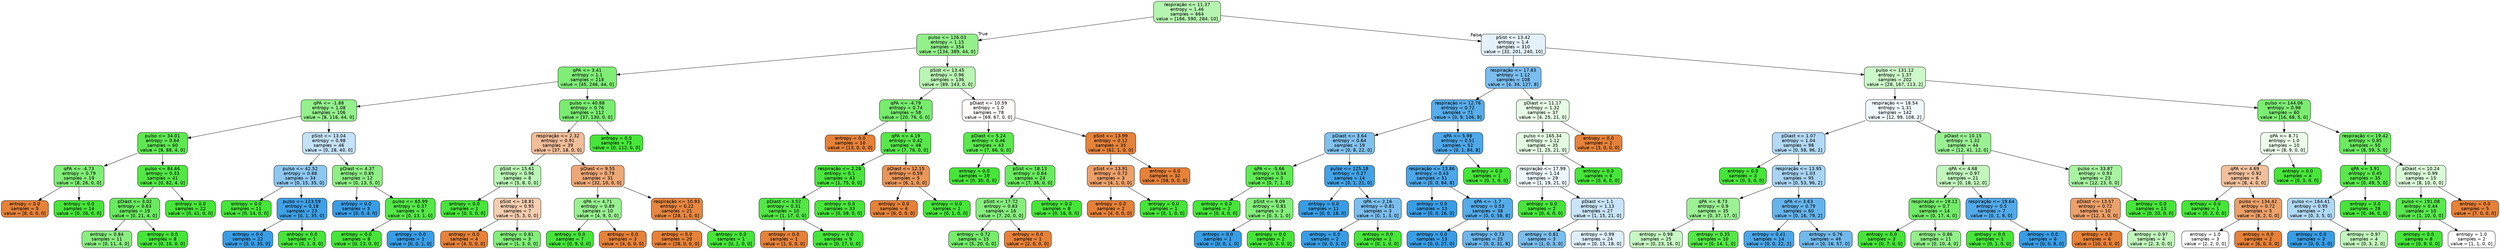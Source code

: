 digraph Tree {
node [shape=box, style="filled, rounded", color="black", fontname="helvetica"] ;
edge [fontname="helvetica"] ;
0 [label="respiração <= 11.37\nentropy = 1.46\nsamples = 664\nvalue = [166, 590, 284, 10]", fillcolor="#b5f5b0"] ;
1 [label="pulso <= 126.03\nentropy = 1.15\nsamples = 354\nvalue = [134, 389, 44, 0]", fillcolor="#93f08a"] ;
0 -> 1 [labeldistance=2.5, labelangle=45, headlabel="True"] ;
2 [label="qPA <= 3.41\nentropy = 1.1\nsamples = 218\nvalue = [45, 246, 44, 0]", fillcolor="#7fed76"] ;
1 -> 2 ;
3 [label="qPA <= -1.88\nentropy = 1.08\nsamples = 106\nvalue = [8, 116, 44, 0]", fillcolor="#94f08c"] ;
2 -> 3 ;
4 [label="pulso <= 34.01\nentropy = 0.64\nsamples = 60\nvalue = [8, 88, 4, 0]", fillcolor="#5fe853"] ;
3 -> 4 ;
5 [label="qPA <= -4.73\nentropy = 0.79\nsamples = 19\nvalue = [8, 26, 0, 0]", fillcolor="#80ed76"] ;
4 -> 5 ;
6 [label="entropy = 0.0\nsamples = 5\nvalue = [8, 0, 0, 0]", fillcolor="#e58139"] ;
5 -> 6 ;
7 [label="entropy = 0.0\nsamples = 14\nvalue = [0, 26, 0, 0]", fillcolor="#47e539"] ;
5 -> 7 ;
8 [label="pulso <= 84.66\nentropy = 0.33\nsamples = 41\nvalue = [0, 62, 4, 0]", fillcolor="#53e746"] ;
4 -> 8 ;
9 [label="pDiast <= 3.02\nentropy = 0.63\nsamples = 19\nvalue = [0, 21, 4, 0]", fillcolor="#6aea5f"] ;
8 -> 9 ;
10 [label="entropy = 0.84\nsamples = 11\nvalue = [0, 11, 4, 0]", fillcolor="#8aee81"] ;
9 -> 10 ;
11 [label="entropy = 0.0\nsamples = 8\nvalue = [0, 10, 0, 0]", fillcolor="#47e539"] ;
9 -> 11 ;
12 [label="entropy = 0.0\nsamples = 22\nvalue = [0, 41, 0, 0]", fillcolor="#47e539"] ;
8 -> 12 ;
13 [label="pSist <= 13.04\nentropy = 0.98\nsamples = 46\nvalue = [0, 28, 40, 0]", fillcolor="#c4e2f7"] ;
3 -> 13 ;
14 [label="pulso <= 42.52\nentropy = 0.88\nsamples = 34\nvalue = [0, 15, 35, 0]", fillcolor="#8ec7f0"] ;
13 -> 14 ;
15 [label="entropy = 0.0\nsamples = 11\nvalue = [0, 14, 0, 0]", fillcolor="#47e539"] ;
14 -> 15 ;
16 [label="pulso <= 123.59\nentropy = 0.18\nsamples = 23\nvalue = [0, 1, 35, 0]", fillcolor="#3fa0e6"] ;
14 -> 16 ;
17 [label="entropy = 0.0\nsamples = 22\nvalue = [0, 0, 35, 0]", fillcolor="#399de5"] ;
16 -> 17 ;
18 [label="entropy = 0.0\nsamples = 1\nvalue = [0, 1, 0, 0]", fillcolor="#47e539"] ;
16 -> 18 ;
19 [label="pDiast <= 4.37\nentropy = 0.85\nsamples = 12\nvalue = [0, 13, 5, 0]", fillcolor="#8eef85"] ;
13 -> 19 ;
20 [label="entropy = 0.0\nsamples = 3\nvalue = [0, 0, 4, 0]", fillcolor="#399de5"] ;
19 -> 20 ;
21 [label="pulso <= 65.99\nentropy = 0.37\nsamples = 9\nvalue = [0, 13, 1, 0]", fillcolor="#55e748"] ;
19 -> 21 ;
22 [label="entropy = 0.0\nsamples = 8\nvalue = [0, 13, 0, 0]", fillcolor="#47e539"] ;
21 -> 22 ;
23 [label="entropy = 0.0\nsamples = 1\nvalue = [0, 0, 1, 0]", fillcolor="#399de5"] ;
21 -> 23 ;
24 [label="pulso <= 40.88\nentropy = 0.76\nsamples = 112\nvalue = [37, 130, 0, 0]", fillcolor="#7bec71"] ;
2 -> 24 ;
25 [label="respiração <= 2.32\nentropy = 0.91\nsamples = 39\nvalue = [37, 18, 0, 0]", fillcolor="#f2be99"] ;
24 -> 25 ;
26 [label="pSist <= 15.61\nentropy = 0.96\nsamples = 8\nvalue = [5, 8, 0, 0]", fillcolor="#baf5b5"] ;
25 -> 26 ;
27 [label="entropy = 0.0\nsamples = 1\nvalue = [0, 5, 0, 0]", fillcolor="#47e539"] ;
26 -> 27 ;
28 [label="pSist <= 18.81\nentropy = 0.95\nsamples = 7\nvalue = [5, 3, 0, 0]", fillcolor="#f5cdb0"] ;
26 -> 28 ;
29 [label="entropy = 0.0\nsamples = 4\nvalue = [4, 0, 0, 0]", fillcolor="#e58139"] ;
28 -> 29 ;
30 [label="entropy = 0.81\nsamples = 3\nvalue = [1, 3, 0, 0]", fillcolor="#84ee7b"] ;
28 -> 30 ;
31 [label="pDiast <= 9.55\nentropy = 0.79\nsamples = 31\nvalue = [32, 10, 0, 0]", fillcolor="#eda877"] ;
25 -> 31 ;
32 [label="qPA <= 4.71\nentropy = 0.89\nsamples = 10\nvalue = [4, 9, 0, 0]", fillcolor="#99f191"] ;
31 -> 32 ;
33 [label="entropy = 0.0\nsamples = 7\nvalue = [0, 9, 0, 0]", fillcolor="#47e539"] ;
32 -> 33 ;
34 [label="entropy = 0.0\nsamples = 3\nvalue = [4, 0, 0, 0]", fillcolor="#e58139"] ;
32 -> 34 ;
35 [label="respiração <= 10.93\nentropy = 0.22\nsamples = 21\nvalue = [28, 1, 0, 0]", fillcolor="#e68640"] ;
31 -> 35 ;
36 [label="entropy = 0.0\nsamples = 20\nvalue = [28, 0, 0, 0]", fillcolor="#e58139"] ;
35 -> 36 ;
37 [label="entropy = 0.0\nsamples = 1\nvalue = [0, 1, 0, 0]", fillcolor="#47e539"] ;
35 -> 37 ;
38 [label="entropy = 0.0\nsamples = 73\nvalue = [0, 112, 0, 0]", fillcolor="#47e539"] ;
24 -> 38 ;
39 [label="pSist <= 13.45\nentropy = 0.96\nsamples = 136\nvalue = [89, 143, 0, 0]", fillcolor="#baf5b4"] ;
1 -> 39 ;
40 [label="qPA <= -4.79\nentropy = 0.74\nsamples = 58\nvalue = [20, 76, 0, 0]", fillcolor="#77ec6d"] ;
39 -> 40 ;
41 [label="entropy = 0.0\nsamples = 10\nvalue = [13, 0, 0, 0]", fillcolor="#e58139"] ;
40 -> 41 ;
42 [label="qPA <= 4.19\nentropy = 0.42\nsamples = 48\nvalue = [7, 76, 0, 0]", fillcolor="#58e74b"] ;
40 -> 42 ;
43 [label="respiração <= 2.28\nentropy = 0.1\nsamples = 43\nvalue = [1, 75, 0, 0]", fillcolor="#49e53c"] ;
42 -> 43 ;
44 [label="pDiast <= 3.52\nentropy = 0.31\nsamples = 10\nvalue = [1, 17, 0, 0]", fillcolor="#52e745"] ;
43 -> 44 ;
45 [label="entropy = 0.0\nsamples = 1\nvalue = [1, 0, 0, 0]", fillcolor="#e58139"] ;
44 -> 45 ;
46 [label="entropy = 0.0\nsamples = 9\nvalue = [0, 17, 0, 0]", fillcolor="#47e539"] ;
44 -> 46 ;
47 [label="entropy = 0.0\nsamples = 33\nvalue = [0, 58, 0, 0]", fillcolor="#47e539"] ;
43 -> 47 ;
48 [label="pDiast <= 12.15\nentropy = 0.59\nsamples = 5\nvalue = [6, 1, 0, 0]", fillcolor="#e9965a"] ;
42 -> 48 ;
49 [label="entropy = 0.0\nsamples = 4\nvalue = [6, 0, 0, 0]", fillcolor="#e58139"] ;
48 -> 49 ;
50 [label="entropy = 0.0\nsamples = 1\nvalue = [0, 1, 0, 0]", fillcolor="#47e539"] ;
48 -> 50 ;
51 [label="pDiast <= 10.59\nentropy = 1.0\nsamples = 78\nvalue = [69, 67, 0, 0]", fillcolor="#fefbf9"] ;
39 -> 51 ;
52 [label="pDiast <= 5.24\nentropy = 0.46\nsamples = 43\nvalue = [7, 66, 0, 0]", fillcolor="#5be84e"] ;
51 -> 52 ;
53 [label="entropy = 0.0\nsamples = 19\nvalue = [0, 30, 0, 0]", fillcolor="#47e539"] ;
52 -> 53 ;
54 [label="pSist <= 18.13\nentropy = 0.64\nsamples = 24\nvalue = [7, 36, 0, 0]", fillcolor="#6bea5f"] ;
52 -> 54 ;
55 [label="pSist <= 17.72\nentropy = 0.83\nsamples = 16\nvalue = [7, 20, 0, 0]", fillcolor="#87ee7e"] ;
54 -> 55 ;
56 [label="entropy = 0.72\nsamples = 15\nvalue = [5, 20, 0, 0]", fillcolor="#75ec6a"] ;
55 -> 56 ;
57 [label="entropy = 0.0\nsamples = 1\nvalue = [2, 0, 0, 0]", fillcolor="#e58139"] ;
55 -> 57 ;
58 [label="entropy = 0.0\nsamples = 8\nvalue = [0, 16, 0, 0]", fillcolor="#47e539"] ;
54 -> 58 ;
59 [label="pSist <= 13.99\nentropy = 0.12\nsamples = 35\nvalue = [62, 1, 0, 0]", fillcolor="#e5833c"] ;
51 -> 59 ;
60 [label="pSist <= 13.91\nentropy = 0.72\nsamples = 3\nvalue = [4, 1, 0, 0]", fillcolor="#eca06a"] ;
59 -> 60 ;
61 [label="entropy = 0.0\nsamples = 2\nvalue = [4, 0, 0, 0]", fillcolor="#e58139"] ;
60 -> 61 ;
62 [label="entropy = 0.0\nsamples = 1\nvalue = [0, 1, 0, 0]", fillcolor="#47e539"] ;
60 -> 62 ;
63 [label="entropy = 0.0\nsamples = 32\nvalue = [58, 0, 0, 0]", fillcolor="#e58139"] ;
59 -> 63 ;
64 [label="pSist <= 13.42\nentropy = 1.4\nsamples = 310\nvalue = [32, 201, 240, 10]", fillcolor="#e4f1fb"] ;
0 -> 64 [labeldistance=2.5, labelangle=-45, headlabel="False"] ;
65 [label="respiração <= 17.83\nentropy = 1.12\nsamples = 108\nvalue = [4, 34, 127, 8]", fillcolor="#7bbdee"] ;
64 -> 65 ;
66 [label="respiração <= 12.76\nentropy = 0.72\nsamples = 71\nvalue = [0, 9, 106, 8]", fillcolor="#57ace9"] ;
65 -> 66 ;
67 [label="pDiast <= 3.64\nentropy = 0.84\nsamples = 19\nvalue = [0, 8, 22, 0]", fillcolor="#81c1ee"] ;
66 -> 67 ;
68 [label="qPA <= -5.66\nentropy = 0.54\nsamples = 5\nvalue = [0, 7, 1, 0]", fillcolor="#61e955"] ;
67 -> 68 ;
69 [label="entropy = 0.0\nsamples = 2\nvalue = [0, 4, 0, 0]", fillcolor="#47e539"] ;
68 -> 69 ;
70 [label="pSist <= 9.09\nentropy = 0.81\nsamples = 3\nvalue = [0, 3, 1, 0]", fillcolor="#84ee7b"] ;
68 -> 70 ;
71 [label="entropy = 0.0\nsamples = 1\nvalue = [0, 0, 1, 0]", fillcolor="#399de5"] ;
70 -> 71 ;
72 [label="entropy = 0.0\nsamples = 2\nvalue = [0, 3, 0, 0]", fillcolor="#47e539"] ;
70 -> 72 ;
73 [label="pulso <= 125.18\nentropy = 0.27\nsamples = 14\nvalue = [0, 1, 21, 0]", fillcolor="#42a2e6"] ;
67 -> 73 ;
74 [label="entropy = 0.0\nsamples = 11\nvalue = [0, 0, 18, 0]", fillcolor="#399de5"] ;
73 -> 74 ;
75 [label="qPA <= 2.16\nentropy = 0.81\nsamples = 3\nvalue = [0, 1, 3, 0]", fillcolor="#7bbeee"] ;
73 -> 75 ;
76 [label="entropy = 0.0\nsamples = 2\nvalue = [0, 0, 3, 0]", fillcolor="#399de5"] ;
75 -> 76 ;
77 [label="entropy = 0.0\nsamples = 1\nvalue = [0, 1, 0, 0]", fillcolor="#47e539"] ;
75 -> 77 ;
78 [label="qPA <= 5.98\nentropy = 0.51\nsamples = 52\nvalue = [0, 1, 84, 8]", fillcolor="#4ea7e8"] ;
66 -> 78 ;
79 [label="respiração <= 13.86\nentropy = 0.43\nsamples = 51\nvalue = [0, 0, 84, 8]", fillcolor="#4ca6e7"] ;
78 -> 79 ;
80 [label="entropy = 0.0\nsamples = 13\nvalue = [0, 0, 26, 0]", fillcolor="#399de5"] ;
79 -> 80 ;
81 [label="qPA <= -1.7\nentropy = 0.53\nsamples = 38\nvalue = [0, 0, 58, 8]", fillcolor="#54abe9"] ;
79 -> 81 ;
82 [label="entropy = 0.0\nsamples = 13\nvalue = [0, 0, 27, 0]", fillcolor="#399de5"] ;
81 -> 82 ;
83 [label="entropy = 0.73\nsamples = 25\nvalue = [0, 0, 31, 8]", fillcolor="#6cb6ec"] ;
81 -> 83 ;
84 [label="entropy = 0.0\nsamples = 1\nvalue = [0, 1, 0, 0]", fillcolor="#47e539"] ;
78 -> 84 ;
85 [label="pDiast <= 11.17\nentropy = 1.32\nsamples = 37\nvalue = [4, 25, 21, 0]", fillcolor="#e6fbe4"] ;
65 -> 85 ;
86 [label="pulso <= 165.34\nentropy = 1.12\nsamples = 35\nvalue = [1, 25, 21, 0]", fillcolor="#e3fbe1"] ;
85 -> 86 ;
87 [label="respiração <= 17.99\nentropy = 1.14\nsamples = 29\nvalue = [1, 19, 21, 0]", fillcolor="#edf6fd"] ;
86 -> 87 ;
88 [label="entropy = 0.0\nsamples = 2\nvalue = [0, 4, 0, 0]", fillcolor="#47e539"] ;
87 -> 88 ;
89 [label="pDiast <= 1.1\nentropy = 1.13\nsamples = 27\nvalue = [1, 15, 21, 0]", fillcolor="#c9e4f8"] ;
87 -> 89 ;
90 [label="entropy = 0.81\nsamples = 3\nvalue = [1, 0, 3, 0]", fillcolor="#7bbeee"] ;
89 -> 90 ;
91 [label="entropy = 0.99\nsamples = 24\nvalue = [0, 15, 18, 0]", fillcolor="#deeffb"] ;
89 -> 91 ;
92 [label="entropy = 0.0\nsamples = 6\nvalue = [0, 6, 0, 0]", fillcolor="#47e539"] ;
86 -> 92 ;
93 [label="entropy = 0.0\nsamples = 2\nvalue = [3, 0, 0, 0]", fillcolor="#e58139"] ;
85 -> 93 ;
94 [label="pulso <= 131.12\nentropy = 1.37\nsamples = 202\nvalue = [28, 167, 113, 2]", fillcolor="#cdf8c9"] ;
64 -> 94 ;
95 [label="respiração <= 18.54\nentropy = 1.31\nsamples = 142\nvalue = [12, 99, 108, 2]", fillcolor="#f0f8fd"] ;
94 -> 95 ;
96 [label="pDiast <= 1.07\nentropy = 1.04\nsamples = 98\nvalue = [0, 58, 96, 2]", fillcolor="#b2d9f5"] ;
95 -> 96 ;
97 [label="entropy = 0.0\nsamples = 3\nvalue = [0, 5, 0, 0]", fillcolor="#47e539"] ;
96 -> 97 ;
98 [label="respiração <= 13.95\nentropy = 1.03\nsamples = 95\nvalue = [0, 53, 96, 2]", fillcolor="#a8d4f4"] ;
96 -> 98 ;
99 [label="qPA <= 8.73\nentropy = 0.9\nsamples = 35\nvalue = [0, 37, 17, 0]", fillcolor="#9cf194"] ;
98 -> 99 ;
100 [label="entropy = 0.98\nsamples = 25\nvalue = [0, 23, 16, 0]", fillcolor="#c7f7c3"] ;
99 -> 100 ;
101 [label="entropy = 0.35\nsamples = 10\nvalue = [0, 14, 1, 0]", fillcolor="#54e747"] ;
99 -> 101 ;
102 [label="qPA <= 3.63\nentropy = 0.79\nsamples = 60\nvalue = [0, 16, 79, 2]", fillcolor="#65b3eb"] ;
98 -> 102 ;
103 [label="entropy = 0.41\nsamples = 14\nvalue = [0, 0, 22, 2]", fillcolor="#4ba6e7"] ;
102 -> 103 ;
104 [label="entropy = 0.76\nsamples = 46\nvalue = [0, 16, 57, 0]", fillcolor="#71b9ec"] ;
102 -> 104 ;
105 [label="pDiast <= 10.15\nentropy = 1.32\nsamples = 44\nvalue = [12, 41, 12, 0]", fillcolor="#9af193"] ;
95 -> 105 ;
106 [label="qPA <= 4.68\nentropy = 0.97\nsamples = 21\nvalue = [0, 18, 12, 0]", fillcolor="#c2f6bd"] ;
105 -> 106 ;
107 [label="respiração <= 19.12\nentropy = 0.7\nsamples = 14\nvalue = [0, 17, 4, 0]", fillcolor="#72eb68"] ;
106 -> 107 ;
108 [label="entropy = 0.0\nsamples = 3\nvalue = [0, 7, 0, 0]", fillcolor="#47e539"] ;
107 -> 108 ;
109 [label="entropy = 0.86\nsamples = 11\nvalue = [0, 10, 4, 0]", fillcolor="#91ef88"] ;
107 -> 109 ;
110 [label="respiração <= 19.64\nentropy = 0.5\nsamples = 7\nvalue = [0, 1, 8, 0]", fillcolor="#52a9e8"] ;
106 -> 110 ;
111 [label="entropy = 0.0\nsamples = 1\nvalue = [0, 1, 0, 0]", fillcolor="#47e539"] ;
110 -> 111 ;
112 [label="entropy = 0.0\nsamples = 6\nvalue = [0, 0, 8, 0]", fillcolor="#399de5"] ;
110 -> 112 ;
113 [label="pulso <= 33.87\nentropy = 0.93\nsamples = 23\nvalue = [12, 23, 0, 0]", fillcolor="#a7f3a0"] ;
105 -> 113 ;
114 [label="pDiast <= 13.57\nentropy = 0.72\nsamples = 10\nvalue = [12, 3, 0, 0]", fillcolor="#eca06a"] ;
113 -> 114 ;
115 [label="entropy = 0.0\nsamples = 6\nvalue = [10, 0, 0, 0]", fillcolor="#e58139"] ;
114 -> 115 ;
116 [label="entropy = 0.97\nsamples = 4\nvalue = [2, 3, 0, 0]", fillcolor="#c2f6bd"] ;
114 -> 116 ;
117 [label="entropy = 0.0\nsamples = 13\nvalue = [0, 20, 0, 0]", fillcolor="#47e539"] ;
113 -> 117 ;
118 [label="pulso <= 144.06\nentropy = 0.98\nsamples = 60\nvalue = [16, 68, 5, 0]", fillcolor="#7cec72"] ;
94 -> 118 ;
119 [label="qPA <= 8.71\nentropy = 1.0\nsamples = 10\nvalue = [8, 9, 0, 0]", fillcolor="#ebfce9"] ;
118 -> 119 ;
120 [label="qPA <= 4.69\nentropy = 0.92\nsamples = 6\nvalue = [8, 4, 0, 0]", fillcolor="#f2c09c"] ;
119 -> 120 ;
121 [label="entropy = 0.0\nsamples = 1\nvalue = [0, 2, 0, 0]", fillcolor="#47e539"] ;
120 -> 121 ;
122 [label="pulso <= 134.42\nentropy = 0.72\nsamples = 5\nvalue = [8, 2, 0, 0]", fillcolor="#eca06a"] ;
120 -> 122 ;
123 [label="entropy = 1.0\nsamples = 3\nvalue = [2, 2, 0, 0]", fillcolor="#ffffff"] ;
122 -> 123 ;
124 [label="entropy = 0.0\nsamples = 2\nvalue = [6, 0, 0, 0]", fillcolor="#e58139"] ;
122 -> 124 ;
125 [label="entropy = 0.0\nsamples = 4\nvalue = [0, 5, 0, 0]", fillcolor="#47e539"] ;
119 -> 125 ;
126 [label="respiração <= 19.42\nentropy = 0.85\nsamples = 50\nvalue = [8, 59, 5, 0]", fillcolor="#6cea61"] ;
118 -> 126 ;
127 [label="qPA <= 3.91\nentropy = 0.45\nsamples = 35\nvalue = [0, 49, 5, 0]", fillcolor="#5ae84d"] ;
126 -> 127 ;
128 [label="pulso <= 164.41\nentropy = 0.95\nsamples = 7\nvalue = [0, 3, 5, 0]", fillcolor="#b0d8f5"] ;
127 -> 128 ;
129 [label="entropy = 0.0\nsamples = 3\nvalue = [0, 0, 3, 0]", fillcolor="#399de5"] ;
128 -> 129 ;
130 [label="entropy = 0.97\nsamples = 4\nvalue = [0, 3, 2, 0]", fillcolor="#c2f6bd"] ;
128 -> 130 ;
131 [label="entropy = 0.0\nsamples = 28\nvalue = [0, 46, 0, 0]", fillcolor="#47e539"] ;
127 -> 131 ;
132 [label="pDiast <= 10.24\nentropy = 0.99\nsamples = 15\nvalue = [8, 10, 0, 0]", fillcolor="#dafad7"] ;
126 -> 132 ;
133 [label="pulso <= 191.08\nentropy = 0.44\nsamples = 10\nvalue = [1, 10, 0, 0]", fillcolor="#59e84d"] ;
132 -> 133 ;
134 [label="entropy = 0.0\nsamples = 8\nvalue = [0, 9, 0, 0]", fillcolor="#47e539"] ;
133 -> 134 ;
135 [label="entropy = 1.0\nsamples = 2\nvalue = [1, 1, 0, 0]", fillcolor="#ffffff"] ;
133 -> 135 ;
136 [label="entropy = 0.0\nsamples = 5\nvalue = [7, 0, 0, 0]", fillcolor="#e58139"] ;
132 -> 136 ;
}
